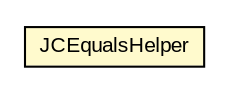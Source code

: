 #!/usr/local/bin/dot
#
# Class diagram 
# Generated by UMLGraph version 5.1 (http://www.umlgraph.org/)
#

digraph G {
	edge [fontname="arial",fontsize=10,labelfontname="arial",labelfontsize=10];
	node [fontname="arial",fontsize=10,shape=plaintext];
	nodesep=0.25;
	ranksep=0.5;
	// com.helger.jcodemodel.util.JCEqualsHelper
	c14779 [label=<<table title="com.helger.jcodemodel.util.JCEqualsHelper" border="0" cellborder="1" cellspacing="0" cellpadding="2" port="p" bgcolor="lemonChiffon" href="./JCEqualsHelper.html">
		<tr><td><table border="0" cellspacing="0" cellpadding="1">
<tr><td align="center" balign="center"> JCEqualsHelper </td></tr>
		</table></td></tr>
		</table>>, fontname="arial", fontcolor="black", fontsize=10.0];
}

